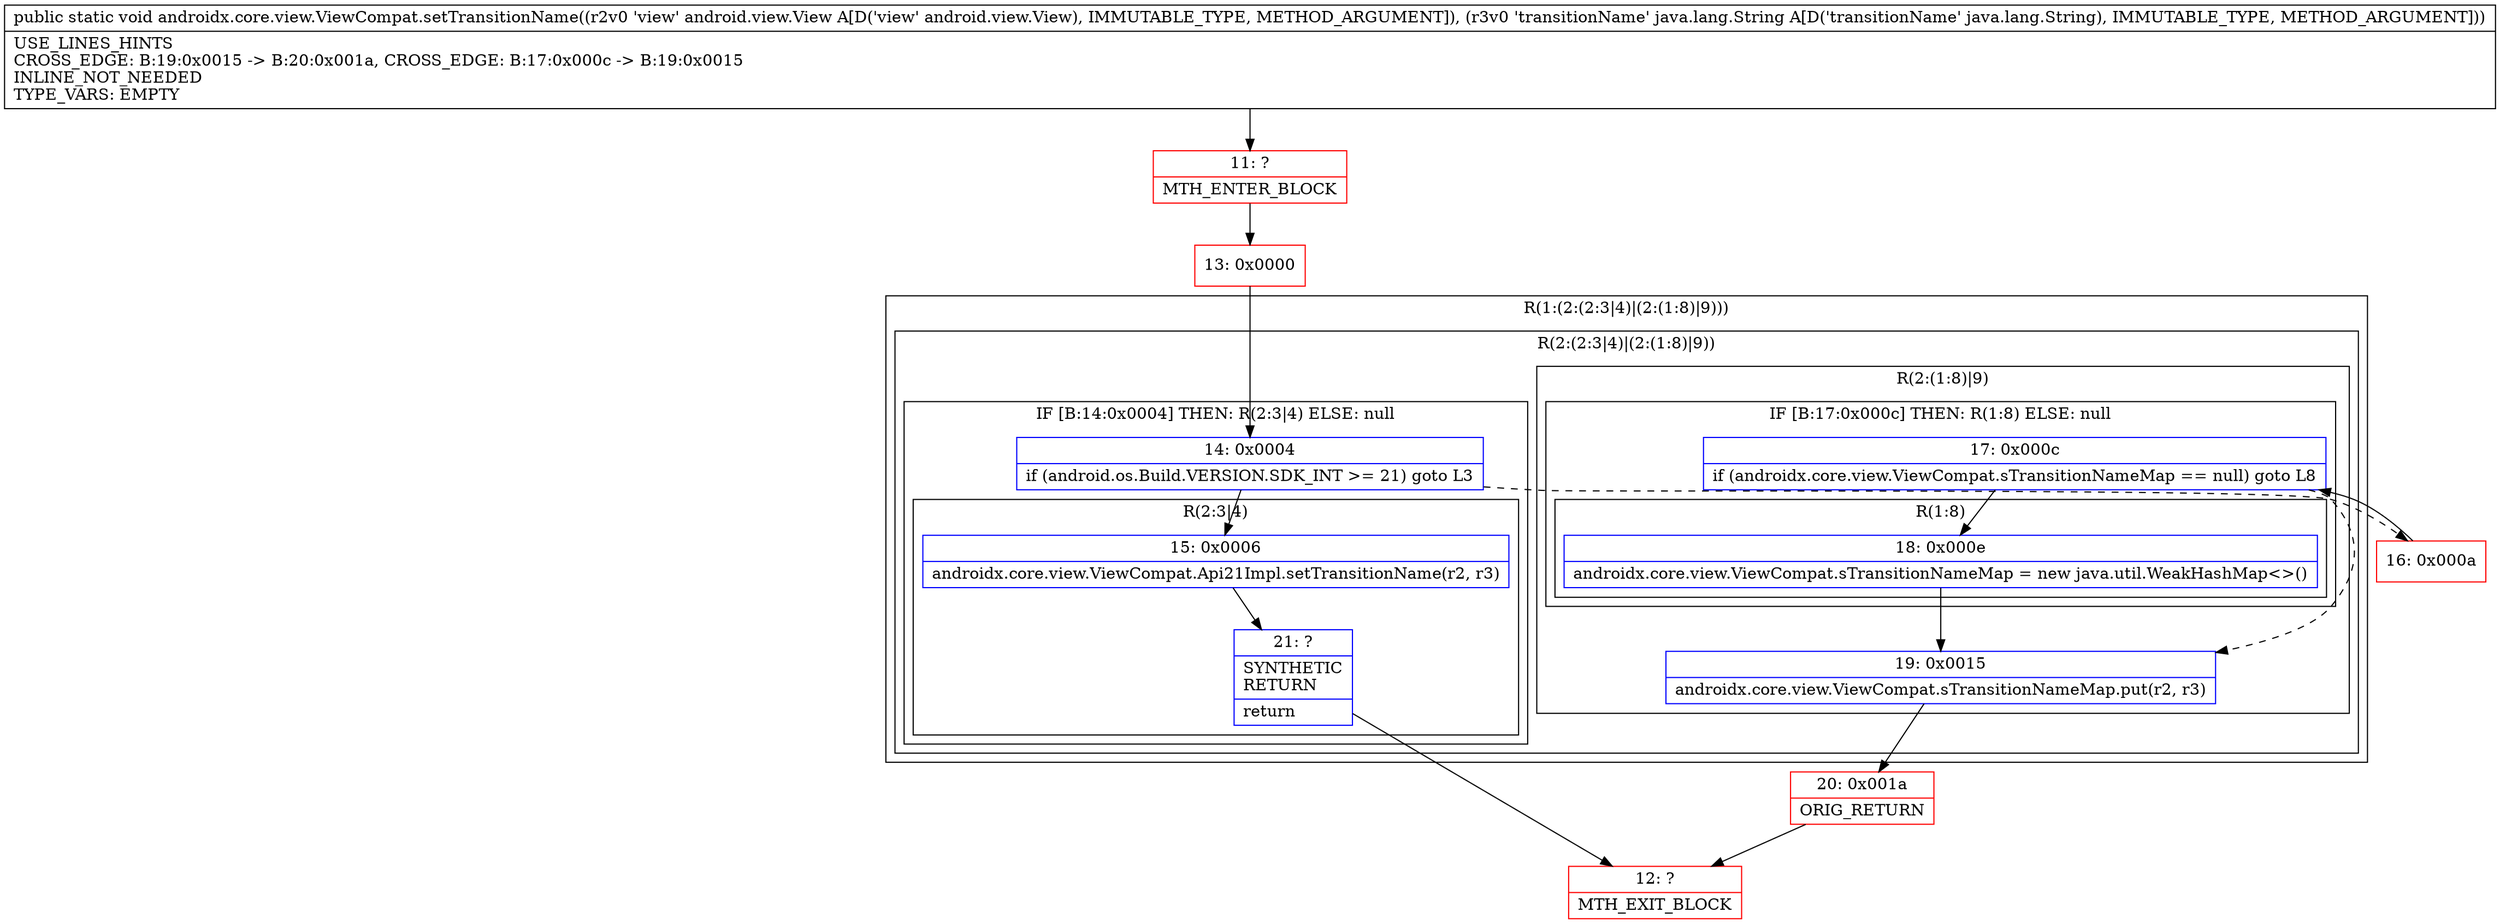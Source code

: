 digraph "CFG forandroidx.core.view.ViewCompat.setTransitionName(Landroid\/view\/View;Ljava\/lang\/String;)V" {
subgraph cluster_Region_682476685 {
label = "R(1:(2:(2:3|4)|(2:(1:8)|9)))";
node [shape=record,color=blue];
subgraph cluster_Region_1063485257 {
label = "R(2:(2:3|4)|(2:(1:8)|9))";
node [shape=record,color=blue];
subgraph cluster_IfRegion_2146589267 {
label = "IF [B:14:0x0004] THEN: R(2:3|4) ELSE: null";
node [shape=record,color=blue];
Node_14 [shape=record,label="{14\:\ 0x0004|if (android.os.Build.VERSION.SDK_INT \>= 21) goto L3\l}"];
subgraph cluster_Region_1730090518 {
label = "R(2:3|4)";
node [shape=record,color=blue];
Node_15 [shape=record,label="{15\:\ 0x0006|androidx.core.view.ViewCompat.Api21Impl.setTransitionName(r2, r3)\l}"];
Node_21 [shape=record,label="{21\:\ ?|SYNTHETIC\lRETURN\l|return\l}"];
}
}
subgraph cluster_Region_567295956 {
label = "R(2:(1:8)|9)";
node [shape=record,color=blue];
subgraph cluster_IfRegion_99456400 {
label = "IF [B:17:0x000c] THEN: R(1:8) ELSE: null";
node [shape=record,color=blue];
Node_17 [shape=record,label="{17\:\ 0x000c|if (androidx.core.view.ViewCompat.sTransitionNameMap == null) goto L8\l}"];
subgraph cluster_Region_1746954172 {
label = "R(1:8)";
node [shape=record,color=blue];
Node_18 [shape=record,label="{18\:\ 0x000e|androidx.core.view.ViewCompat.sTransitionNameMap = new java.util.WeakHashMap\<\>()\l}"];
}
}
Node_19 [shape=record,label="{19\:\ 0x0015|androidx.core.view.ViewCompat.sTransitionNameMap.put(r2, r3)\l}"];
}
}
}
Node_11 [shape=record,color=red,label="{11\:\ ?|MTH_ENTER_BLOCK\l}"];
Node_13 [shape=record,color=red,label="{13\:\ 0x0000}"];
Node_12 [shape=record,color=red,label="{12\:\ ?|MTH_EXIT_BLOCK\l}"];
Node_16 [shape=record,color=red,label="{16\:\ 0x000a}"];
Node_20 [shape=record,color=red,label="{20\:\ 0x001a|ORIG_RETURN\l}"];
MethodNode[shape=record,label="{public static void androidx.core.view.ViewCompat.setTransitionName((r2v0 'view' android.view.View A[D('view' android.view.View), IMMUTABLE_TYPE, METHOD_ARGUMENT]), (r3v0 'transitionName' java.lang.String A[D('transitionName' java.lang.String), IMMUTABLE_TYPE, METHOD_ARGUMENT]))  | USE_LINES_HINTS\lCROSS_EDGE: B:19:0x0015 \-\> B:20:0x001a, CROSS_EDGE: B:17:0x000c \-\> B:19:0x0015\lINLINE_NOT_NEEDED\lTYPE_VARS: EMPTY\l}"];
MethodNode -> Node_11;Node_14 -> Node_15;
Node_14 -> Node_16[style=dashed];
Node_15 -> Node_21;
Node_21 -> Node_12;
Node_17 -> Node_18;
Node_17 -> Node_19[style=dashed];
Node_18 -> Node_19;
Node_19 -> Node_20;
Node_11 -> Node_13;
Node_13 -> Node_14;
Node_16 -> Node_17;
Node_20 -> Node_12;
}

